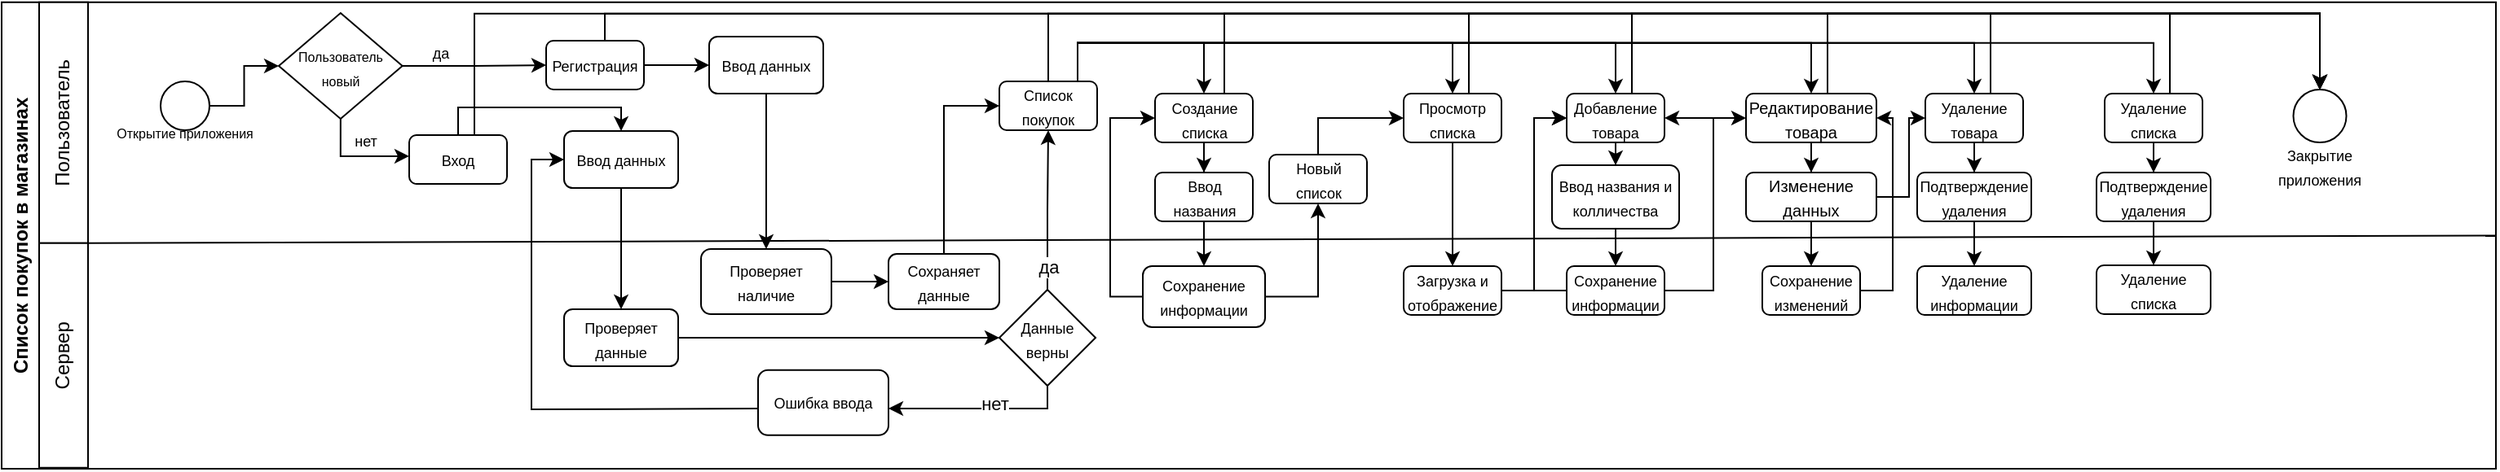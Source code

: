 <mxfile version="26.1.0">
  <diagram name="Page-1" id="2a216829-ef6e-dabb-86c1-c78162f3ba2b">
    <mxGraphModel dx="417" dy="505" grid="1" gridSize="10" guides="1" tooltips="1" connect="1" arrows="1" fold="1" page="1" pageScale="1" pageWidth="850" pageHeight="1100" background="none" math="0" shadow="0">
      <root>
        <mxCell id="0" />
        <mxCell id="1" parent="0" />
        <mxCell id="q75rT8eUtKFCvKkvTnT9-8" value="Список покупок в магазинах" style="swimlane;horizontal=0;whiteSpace=wrap;html=1;" parent="1" vertex="1">
          <mxGeometry x="210" y="753.38" width="1530" height="286.62" as="geometry" />
        </mxCell>
        <mxCell id="q75rT8eUtKFCvKkvTnT9-11" value="Пользователь" style="whiteSpace=wrap;html=1;rotation=-90;align=center;" parent="q75rT8eUtKFCvKkvTnT9-8" vertex="1">
          <mxGeometry x="-36" y="59" width="148" height="30" as="geometry" />
        </mxCell>
        <mxCell id="q75rT8eUtKFCvKkvTnT9-12" value="Сервер" style="whiteSpace=wrap;html=1;rotation=-90;" parent="q75rT8eUtKFCvKkvTnT9-8" vertex="1">
          <mxGeometry x="-31" y="202" width="138" height="30" as="geometry" />
        </mxCell>
        <mxCell id="q75rT8eUtKFCvKkvTnT9-13" value="" style="endArrow=none;html=1;rounded=0;exitX=0;exitY=1;exitDx=0;exitDy=0;entryX=1;entryY=0.5;entryDx=0;entryDy=0;" parent="q75rT8eUtKFCvKkvTnT9-8" target="q75rT8eUtKFCvKkvTnT9-8" edge="1" source="q75rT8eUtKFCvKkvTnT9-11">
          <mxGeometry width="50" height="50" relative="1" as="geometry">
            <mxPoint x="53.0" y="142" as="sourcePoint" />
            <mxPoint x="948.38" y="140.5" as="targetPoint" />
          </mxGeometry>
        </mxCell>
        <mxCell id="q75rT8eUtKFCvKkvTnT9-36" style="edgeStyle=orthogonalEdgeStyle;rounded=0;orthogonalLoop=1;jettySize=auto;html=1;entryX=0;entryY=0.5;entryDx=0;entryDy=0;" parent="q75rT8eUtKFCvKkvTnT9-8" source="q75rT8eUtKFCvKkvTnT9-14" target="q75rT8eUtKFCvKkvTnT9-33" edge="1">
          <mxGeometry relative="1" as="geometry" />
        </mxCell>
        <mxCell id="q75rT8eUtKFCvKkvTnT9-14" value="" style="ellipse;whiteSpace=wrap;html=1;aspect=fixed;" parent="q75rT8eUtKFCvKkvTnT9-8" vertex="1">
          <mxGeometry x="97.5" y="48.62" width="30" height="30" as="geometry" />
        </mxCell>
        <mxCell id="q75rT8eUtKFCvKkvTnT9-15" value="&lt;font style=&quot;font-size: 8px;&quot;&gt;Открытие приложения&lt;/font&gt;" style="text;html=1;align=center;verticalAlign=middle;whiteSpace=wrap;rounded=0;" parent="q75rT8eUtKFCvKkvTnT9-8" vertex="1">
          <mxGeometry x="60" y="70" width="105" height="20" as="geometry" />
        </mxCell>
        <mxCell id="q75rT8eUtKFCvKkvTnT9-21" value="" style="edgeStyle=orthogonalEdgeStyle;rounded=0;orthogonalLoop=1;jettySize=auto;html=1;" parent="q75rT8eUtKFCvKkvTnT9-8" source="q75rT8eUtKFCvKkvTnT9-16" target="q75rT8eUtKFCvKkvTnT9-20" edge="1">
          <mxGeometry relative="1" as="geometry" />
        </mxCell>
        <mxCell id="5jrLgaf3onoMuKUvjU_7-59" style="edgeStyle=orthogonalEdgeStyle;rounded=0;orthogonalLoop=1;jettySize=auto;html=1;entryX=0.5;entryY=0;entryDx=0;entryDy=0;" edge="1" parent="q75rT8eUtKFCvKkvTnT9-8" source="q75rT8eUtKFCvKkvTnT9-16" target="5jrLgaf3onoMuKUvjU_7-43">
          <mxGeometry relative="1" as="geometry">
            <Array as="points">
              <mxPoint x="370" y="7" />
              <mxPoint x="1422" y="7" />
            </Array>
          </mxGeometry>
        </mxCell>
        <mxCell id="q75rT8eUtKFCvKkvTnT9-16" value="&lt;font style=&quot;font-size: 9px;&quot;&gt;Регистрация&lt;/font&gt;" style="rounded=1;whiteSpace=wrap;html=1;" parent="q75rT8eUtKFCvKkvTnT9-8" vertex="1">
          <mxGeometry x="334" y="23.62" width="60" height="30" as="geometry" />
        </mxCell>
        <mxCell id="q75rT8eUtKFCvKkvTnT9-27" style="edgeStyle=orthogonalEdgeStyle;rounded=0;orthogonalLoop=1;jettySize=auto;html=1;entryX=0.5;entryY=0;entryDx=0;entryDy=0;" parent="q75rT8eUtKFCvKkvTnT9-8" source="q75rT8eUtKFCvKkvTnT9-17" target="q75rT8eUtKFCvKkvTnT9-25" edge="1">
          <mxGeometry relative="1" as="geometry">
            <Array as="points">
              <mxPoint x="280" y="64.62" />
              <mxPoint x="380" y="64.62" />
            </Array>
          </mxGeometry>
        </mxCell>
        <mxCell id="5jrLgaf3onoMuKUvjU_7-60" style="edgeStyle=orthogonalEdgeStyle;rounded=0;orthogonalLoop=1;jettySize=auto;html=1;entryX=0.5;entryY=0;entryDx=0;entryDy=0;" edge="1" parent="q75rT8eUtKFCvKkvTnT9-8" source="q75rT8eUtKFCvKkvTnT9-17" target="5jrLgaf3onoMuKUvjU_7-43">
          <mxGeometry relative="1" as="geometry">
            <Array as="points">
              <mxPoint x="290" y="7" />
              <mxPoint x="1422" y="7" />
            </Array>
          </mxGeometry>
        </mxCell>
        <mxCell id="q75rT8eUtKFCvKkvTnT9-17" value="&lt;font style=&quot;font-size: 9px;&quot;&gt;Вход&lt;/font&gt;" style="rounded=1;whiteSpace=wrap;html=1;" parent="q75rT8eUtKFCvKkvTnT9-8" vertex="1">
          <mxGeometry x="250" y="81.62" width="60" height="30" as="geometry" />
        </mxCell>
        <mxCell id="q75rT8eUtKFCvKkvTnT9-30" value="" style="edgeStyle=orthogonalEdgeStyle;rounded=0;orthogonalLoop=1;jettySize=auto;html=1;" parent="q75rT8eUtKFCvKkvTnT9-8" source="q75rT8eUtKFCvKkvTnT9-20" target="q75rT8eUtKFCvKkvTnT9-29" edge="1">
          <mxGeometry relative="1" as="geometry" />
        </mxCell>
        <mxCell id="q75rT8eUtKFCvKkvTnT9-20" value="&lt;font style=&quot;font-size: 9px;&quot;&gt;Ввод данных&lt;/font&gt;" style="whiteSpace=wrap;html=1;rounded=1;" parent="q75rT8eUtKFCvKkvTnT9-8" vertex="1">
          <mxGeometry x="434" y="21.12" width="70" height="35" as="geometry" />
        </mxCell>
        <mxCell id="q75rT8eUtKFCvKkvTnT9-32" style="edgeStyle=orthogonalEdgeStyle;rounded=0;orthogonalLoop=1;jettySize=auto;html=1;entryX=0.5;entryY=0;entryDx=0;entryDy=0;" parent="q75rT8eUtKFCvKkvTnT9-8" source="q75rT8eUtKFCvKkvTnT9-25" target="q75rT8eUtKFCvKkvTnT9-31" edge="1">
          <mxGeometry relative="1" as="geometry" />
        </mxCell>
        <mxCell id="q75rT8eUtKFCvKkvTnT9-25" value="&lt;font style=&quot;font-size: 9px;&quot;&gt;Ввод данных&lt;/font&gt;" style="whiteSpace=wrap;html=1;rounded=1;" parent="q75rT8eUtKFCvKkvTnT9-8" vertex="1">
          <mxGeometry x="345" y="79.12" width="70" height="35" as="geometry" />
        </mxCell>
        <mxCell id="q75rT8eUtKFCvKkvTnT9-42" value="" style="edgeStyle=orthogonalEdgeStyle;rounded=0;orthogonalLoop=1;jettySize=auto;html=1;" parent="q75rT8eUtKFCvKkvTnT9-8" source="q75rT8eUtKFCvKkvTnT9-29" target="q75rT8eUtKFCvKkvTnT9-41" edge="1">
          <mxGeometry relative="1" as="geometry" />
        </mxCell>
        <mxCell id="q75rT8eUtKFCvKkvTnT9-29" value="&lt;font style=&quot;font-size: 9px;&quot;&gt;Проверяет наличие&lt;/font&gt;" style="whiteSpace=wrap;html=1;rounded=1;" parent="q75rT8eUtKFCvKkvTnT9-8" vertex="1">
          <mxGeometry x="429" y="151.62" width="80" height="40" as="geometry" />
        </mxCell>
        <mxCell id="q75rT8eUtKFCvKkvTnT9-48" style="edgeStyle=orthogonalEdgeStyle;rounded=0;orthogonalLoop=1;jettySize=auto;html=1;entryX=0;entryY=0.5;entryDx=0;entryDy=0;" parent="q75rT8eUtKFCvKkvTnT9-8" source="q75rT8eUtKFCvKkvTnT9-31" target="q75rT8eUtKFCvKkvTnT9-46" edge="1">
          <mxGeometry relative="1" as="geometry" />
        </mxCell>
        <mxCell id="q75rT8eUtKFCvKkvTnT9-31" value="&lt;font style=&quot;font-size: 9px;&quot;&gt;Проверяет данные&lt;/font&gt;" style="whiteSpace=wrap;html=1;rounded=1;" parent="q75rT8eUtKFCvKkvTnT9-8" vertex="1">
          <mxGeometry x="345" y="188.62" width="70" height="35" as="geometry" />
        </mxCell>
        <mxCell id="q75rT8eUtKFCvKkvTnT9-37" style="edgeStyle=orthogonalEdgeStyle;rounded=0;orthogonalLoop=1;jettySize=auto;html=1;entryX=0;entryY=0.5;entryDx=0;entryDy=0;" parent="q75rT8eUtKFCvKkvTnT9-8" source="q75rT8eUtKFCvKkvTnT9-33" target="q75rT8eUtKFCvKkvTnT9-16" edge="1">
          <mxGeometry relative="1" as="geometry" />
        </mxCell>
        <mxCell id="q75rT8eUtKFCvKkvTnT9-38" value="&lt;font style=&quot;font-size: 9px;&quot;&gt;да&lt;/font&gt;" style="edgeLabel;html=1;align=center;verticalAlign=middle;resizable=0;points=[];" parent="q75rT8eUtKFCvKkvTnT9-37" vertex="1" connectable="0">
          <mxGeometry x="-0.812" y="2" relative="1" as="geometry">
            <mxPoint x="14" y="-7" as="offset" />
          </mxGeometry>
        </mxCell>
        <mxCell id="q75rT8eUtKFCvKkvTnT9-39" style="edgeStyle=orthogonalEdgeStyle;rounded=0;orthogonalLoop=1;jettySize=auto;html=1;entryX=0;entryY=0.433;entryDx=0;entryDy=0;entryPerimeter=0;exitX=0.5;exitY=1;exitDx=0;exitDy=0;" parent="q75rT8eUtKFCvKkvTnT9-8" source="q75rT8eUtKFCvKkvTnT9-33" target="q75rT8eUtKFCvKkvTnT9-17" edge="1">
          <mxGeometry relative="1" as="geometry">
            <mxPoint x="250" y="94.62" as="targetPoint" />
            <Array as="points">
              <mxPoint x="208" y="94.62" />
            </Array>
            <mxPoint x="205" y="74.62" as="sourcePoint" />
          </mxGeometry>
        </mxCell>
        <mxCell id="q75rT8eUtKFCvKkvTnT9-40" value="&lt;font style=&quot;font-size: 9px;&quot;&gt;нет&lt;/font&gt;" style="edgeLabel;html=1;align=center;verticalAlign=middle;resizable=0;points=[];" parent="q75rT8eUtKFCvKkvTnT9-39" vertex="1" connectable="0">
          <mxGeometry x="-0.441" relative="1" as="geometry">
            <mxPoint x="15" y="-5" as="offset" />
          </mxGeometry>
        </mxCell>
        <mxCell id="q75rT8eUtKFCvKkvTnT9-33" value="&lt;font style=&quot;font-size: 8px;&quot;&gt;Пользователь новый&lt;/font&gt;" style="rhombus;whiteSpace=wrap;html=1;" parent="q75rT8eUtKFCvKkvTnT9-8" vertex="1">
          <mxGeometry x="170" y="6.62" width="75.83" height="65" as="geometry" />
        </mxCell>
        <mxCell id="q75rT8eUtKFCvKkvTnT9-44" value="" style="edgeStyle=orthogonalEdgeStyle;rounded=0;orthogonalLoop=1;jettySize=auto;html=1;entryX=0;entryY=0.5;entryDx=0;entryDy=0;" parent="q75rT8eUtKFCvKkvTnT9-8" source="q75rT8eUtKFCvKkvTnT9-41" target="q75rT8eUtKFCvKkvTnT9-43" edge="1">
          <mxGeometry relative="1" as="geometry" />
        </mxCell>
        <mxCell id="q75rT8eUtKFCvKkvTnT9-41" value="&lt;font style=&quot;font-size: 9px;&quot;&gt;Сохраняет данные&lt;/font&gt;" style="whiteSpace=wrap;html=1;rounded=1;" parent="q75rT8eUtKFCvKkvTnT9-8" vertex="1">
          <mxGeometry x="544" y="154.62" width="68" height="34" as="geometry" />
        </mxCell>
        <mxCell id="5jrLgaf3onoMuKUvjU_7-11" style="edgeStyle=orthogonalEdgeStyle;rounded=0;orthogonalLoop=1;jettySize=auto;html=1;entryX=0.5;entryY=0;entryDx=0;entryDy=0;exitX=0.5;exitY=0;exitDx=0;exitDy=0;" edge="1" parent="q75rT8eUtKFCvKkvTnT9-8" source="q75rT8eUtKFCvKkvTnT9-43" target="q75rT8eUtKFCvKkvTnT9-53">
          <mxGeometry relative="1" as="geometry">
            <Array as="points">
              <mxPoint x="660" y="49" />
              <mxPoint x="660" y="25" />
              <mxPoint x="738" y="25" />
            </Array>
          </mxGeometry>
        </mxCell>
        <mxCell id="5jrLgaf3onoMuKUvjU_7-12" style="edgeStyle=orthogonalEdgeStyle;rounded=0;orthogonalLoop=1;jettySize=auto;html=1;entryX=0.5;entryY=0;entryDx=0;entryDy=0;" edge="1" parent="q75rT8eUtKFCvKkvTnT9-8" source="q75rT8eUtKFCvKkvTnT9-43" target="q75rT8eUtKFCvKkvTnT9-54">
          <mxGeometry relative="1" as="geometry">
            <Array as="points">
              <mxPoint x="660" y="25" />
              <mxPoint x="890" y="25" />
            </Array>
          </mxGeometry>
        </mxCell>
        <mxCell id="5jrLgaf3onoMuKUvjU_7-16" style="edgeStyle=orthogonalEdgeStyle;rounded=0;orthogonalLoop=1;jettySize=auto;html=1;entryX=0.5;entryY=0;entryDx=0;entryDy=0;" edge="1" parent="q75rT8eUtKFCvKkvTnT9-8" source="q75rT8eUtKFCvKkvTnT9-43" target="q75rT8eUtKFCvKkvTnT9-55">
          <mxGeometry relative="1" as="geometry">
            <Array as="points">
              <mxPoint x="660" y="25" />
              <mxPoint x="990" y="25" />
            </Array>
          </mxGeometry>
        </mxCell>
        <mxCell id="5jrLgaf3onoMuKUvjU_7-21" style="edgeStyle=orthogonalEdgeStyle;rounded=0;orthogonalLoop=1;jettySize=auto;html=1;entryX=0.5;entryY=0;entryDx=0;entryDy=0;" edge="1" parent="q75rT8eUtKFCvKkvTnT9-8" source="q75rT8eUtKFCvKkvTnT9-43" target="q75rT8eUtKFCvKkvTnT9-56">
          <mxGeometry relative="1" as="geometry">
            <Array as="points">
              <mxPoint x="660" y="25" />
              <mxPoint x="1110" y="25" />
            </Array>
          </mxGeometry>
        </mxCell>
        <mxCell id="5jrLgaf3onoMuKUvjU_7-22" style="edgeStyle=orthogonalEdgeStyle;rounded=0;orthogonalLoop=1;jettySize=auto;html=1;entryX=0.5;entryY=0;entryDx=0;entryDy=0;" edge="1" parent="q75rT8eUtKFCvKkvTnT9-8" source="q75rT8eUtKFCvKkvTnT9-43" target="q75rT8eUtKFCvKkvTnT9-57">
          <mxGeometry relative="1" as="geometry">
            <Array as="points">
              <mxPoint x="660" y="25" />
              <mxPoint x="1210" y="25" />
            </Array>
          </mxGeometry>
        </mxCell>
        <mxCell id="5jrLgaf3onoMuKUvjU_7-23" style="edgeStyle=orthogonalEdgeStyle;rounded=0;orthogonalLoop=1;jettySize=auto;html=1;entryX=0.5;entryY=0;entryDx=0;entryDy=0;" edge="1" parent="q75rT8eUtKFCvKkvTnT9-8" source="q75rT8eUtKFCvKkvTnT9-43" target="q75rT8eUtKFCvKkvTnT9-58">
          <mxGeometry relative="1" as="geometry">
            <Array as="points">
              <mxPoint x="660" y="25" />
              <mxPoint x="1320" y="25" />
            </Array>
          </mxGeometry>
        </mxCell>
        <mxCell id="5jrLgaf3onoMuKUvjU_7-58" style="edgeStyle=orthogonalEdgeStyle;rounded=0;orthogonalLoop=1;jettySize=auto;html=1;entryX=0.5;entryY=0;entryDx=0;entryDy=0;" edge="1" parent="q75rT8eUtKFCvKkvTnT9-8" source="q75rT8eUtKFCvKkvTnT9-43" target="5jrLgaf3onoMuKUvjU_7-43">
          <mxGeometry relative="1" as="geometry">
            <Array as="points">
              <mxPoint x="642" y="7" />
              <mxPoint x="1422" y="7" />
            </Array>
          </mxGeometry>
        </mxCell>
        <mxCell id="q75rT8eUtKFCvKkvTnT9-43" value="&lt;font style=&quot;font-size: 9px;&quot;&gt;Список покупок&lt;/font&gt;" style="whiteSpace=wrap;html=1;rounded=1;" parent="q75rT8eUtKFCvKkvTnT9-8" vertex="1">
          <mxGeometry x="612" y="48.62" width="60" height="30" as="geometry" />
        </mxCell>
        <mxCell id="q75rT8eUtKFCvKkvTnT9-49" style="edgeStyle=orthogonalEdgeStyle;rounded=0;orthogonalLoop=1;jettySize=auto;html=1;entryX=0.5;entryY=1;entryDx=0;entryDy=0;" parent="q75rT8eUtKFCvKkvTnT9-8" source="q75rT8eUtKFCvKkvTnT9-46" target="q75rT8eUtKFCvKkvTnT9-43" edge="1">
          <mxGeometry relative="1" as="geometry" />
        </mxCell>
        <mxCell id="q75rT8eUtKFCvKkvTnT9-50" value="да" style="edgeLabel;html=1;align=center;verticalAlign=middle;resizable=0;points=[];" parent="q75rT8eUtKFCvKkvTnT9-49" vertex="1" connectable="0">
          <mxGeometry x="-0.302" y="1" relative="1" as="geometry">
            <mxPoint x="1" y="20" as="offset" />
          </mxGeometry>
        </mxCell>
        <mxCell id="5jrLgaf3onoMuKUvjU_7-2" style="edgeStyle=orthogonalEdgeStyle;rounded=0;orthogonalLoop=1;jettySize=auto;html=1;entryX=1;entryY=0.5;entryDx=0;entryDy=0;exitX=0.5;exitY=1;exitDx=0;exitDy=0;" edge="1" parent="q75rT8eUtKFCvKkvTnT9-8" source="q75rT8eUtKFCvKkvTnT9-46">
          <mxGeometry relative="1" as="geometry">
            <mxPoint x="544" y="249.62" as="targetPoint" />
            <Array as="points">
              <mxPoint x="642" y="249.62" />
            </Array>
          </mxGeometry>
        </mxCell>
        <mxCell id="5jrLgaf3onoMuKUvjU_7-3" value="нет" style="edgeLabel;html=1;align=center;verticalAlign=middle;resizable=0;points=[];" vertex="1" connectable="0" parent="5jrLgaf3onoMuKUvjU_7-2">
          <mxGeometry x="-0.166" y="-3" relative="1" as="geometry">
            <mxPoint as="offset" />
          </mxGeometry>
        </mxCell>
        <mxCell id="q75rT8eUtKFCvKkvTnT9-46" value="&lt;font style=&quot;font-size: 9px;&quot;&gt;Данные верны&lt;/font&gt;" style="rhombus;whiteSpace=wrap;html=1;" parent="q75rT8eUtKFCvKkvTnT9-8" vertex="1">
          <mxGeometry x="612" y="176.62" width="59" height="59" as="geometry" />
        </mxCell>
        <mxCell id="5jrLgaf3onoMuKUvjU_7-38" style="edgeStyle=orthogonalEdgeStyle;rounded=0;orthogonalLoop=1;jettySize=auto;html=1;" edge="1" parent="q75rT8eUtKFCvKkvTnT9-8" source="q75rT8eUtKFCvKkvTnT9-53" target="5jrLgaf3onoMuKUvjU_7-37">
          <mxGeometry relative="1" as="geometry" />
        </mxCell>
        <mxCell id="5jrLgaf3onoMuKUvjU_7-57" style="edgeStyle=orthogonalEdgeStyle;rounded=0;orthogonalLoop=1;jettySize=auto;html=1;entryX=0.5;entryY=0;entryDx=0;entryDy=0;" edge="1" parent="q75rT8eUtKFCvKkvTnT9-8" source="q75rT8eUtKFCvKkvTnT9-53" target="5jrLgaf3onoMuKUvjU_7-43">
          <mxGeometry relative="1" as="geometry">
            <Array as="points">
              <mxPoint x="750" y="7" />
              <mxPoint x="1422" y="7" />
            </Array>
          </mxGeometry>
        </mxCell>
        <mxCell id="q75rT8eUtKFCvKkvTnT9-53" value="&lt;font style=&quot;font-size: 9px;&quot;&gt;Создание списка&lt;/font&gt;" style="whiteSpace=wrap;html=1;rounded=1;" parent="q75rT8eUtKFCvKkvTnT9-8" vertex="1">
          <mxGeometry x="707.5" y="56.12" width="60" height="30" as="geometry" />
        </mxCell>
        <mxCell id="5jrLgaf3onoMuKUvjU_7-4" style="edgeStyle=orthogonalEdgeStyle;rounded=0;orthogonalLoop=1;jettySize=auto;html=1;entryX=0;entryY=0.5;entryDx=0;entryDy=0;" edge="1" parent="q75rT8eUtKFCvKkvTnT9-8" target="q75rT8eUtKFCvKkvTnT9-25">
          <mxGeometry relative="1" as="geometry">
            <mxPoint x="464" y="249.654" as="sourcePoint" />
          </mxGeometry>
        </mxCell>
        <mxCell id="5jrLgaf3onoMuKUvjU_7-1" value="&lt;font style=&quot;font-size: 9px;&quot;&gt;Ошибка ввода&lt;/font&gt;" style="rounded=1;whiteSpace=wrap;html=1;" vertex="1" parent="q75rT8eUtKFCvKkvTnT9-8">
          <mxGeometry x="464" y="226" width="80" height="40" as="geometry" />
        </mxCell>
        <mxCell id="5jrLgaf3onoMuKUvjU_7-9" style="edgeStyle=orthogonalEdgeStyle;rounded=0;orthogonalLoop=1;jettySize=auto;html=1;entryX=0.5;entryY=1;entryDx=0;entryDy=0;" edge="1" parent="q75rT8eUtKFCvKkvTnT9-8" source="5jrLgaf3onoMuKUvjU_7-5" target="5jrLgaf3onoMuKUvjU_7-8">
          <mxGeometry relative="1" as="geometry" />
        </mxCell>
        <mxCell id="5jrLgaf3onoMuKUvjU_7-49" style="edgeStyle=orthogonalEdgeStyle;rounded=0;orthogonalLoop=1;jettySize=auto;html=1;entryX=0;entryY=0.5;entryDx=0;entryDy=0;exitX=0;exitY=0.5;exitDx=0;exitDy=0;" edge="1" parent="q75rT8eUtKFCvKkvTnT9-8" source="5jrLgaf3onoMuKUvjU_7-5" target="q75rT8eUtKFCvKkvTnT9-53">
          <mxGeometry relative="1" as="geometry" />
        </mxCell>
        <mxCell id="5jrLgaf3onoMuKUvjU_7-5" value="&lt;font style=&quot;font-size: 9px;&quot;&gt;Сохранение информации&lt;/font&gt;" style="whiteSpace=wrap;html=1;rounded=1;" vertex="1" parent="q75rT8eUtKFCvKkvTnT9-8">
          <mxGeometry x="700" y="162.12" width="75" height="37.5" as="geometry" />
        </mxCell>
        <mxCell id="5jrLgaf3onoMuKUvjU_7-32" style="edgeStyle=orthogonalEdgeStyle;rounded=0;orthogonalLoop=1;jettySize=auto;html=1;entryX=0;entryY=0.5;entryDx=0;entryDy=0;exitX=0.5;exitY=0;exitDx=0;exitDy=0;" edge="1" parent="q75rT8eUtKFCvKkvTnT9-8" source="5jrLgaf3onoMuKUvjU_7-8" target="q75rT8eUtKFCvKkvTnT9-54">
          <mxGeometry relative="1" as="geometry" />
        </mxCell>
        <mxCell id="5jrLgaf3onoMuKUvjU_7-8" value="&lt;font style=&quot;font-size: 9px;&quot;&gt;Новый список&lt;/font&gt;" style="whiteSpace=wrap;html=1;rounded=1;" vertex="1" parent="q75rT8eUtKFCvKkvTnT9-8">
          <mxGeometry x="777.5" y="93.62" width="60" height="30" as="geometry" />
        </mxCell>
        <mxCell id="5jrLgaf3onoMuKUvjU_7-13" style="edgeStyle=orthogonalEdgeStyle;rounded=0;orthogonalLoop=1;jettySize=auto;html=1;entryX=0.5;entryY=0;entryDx=0;entryDy=0;" edge="1" parent="q75rT8eUtKFCvKkvTnT9-8" source="q75rT8eUtKFCvKkvTnT9-54" target="5jrLgaf3onoMuKUvjU_7-10">
          <mxGeometry relative="1" as="geometry" />
        </mxCell>
        <mxCell id="5jrLgaf3onoMuKUvjU_7-56" style="edgeStyle=orthogonalEdgeStyle;rounded=0;orthogonalLoop=1;jettySize=auto;html=1;entryX=0.5;entryY=0;entryDx=0;entryDy=0;" edge="1" parent="q75rT8eUtKFCvKkvTnT9-8" source="q75rT8eUtKFCvKkvTnT9-54" target="5jrLgaf3onoMuKUvjU_7-43">
          <mxGeometry relative="1" as="geometry">
            <Array as="points">
              <mxPoint x="900" y="7" />
              <mxPoint x="1422" y="7" />
            </Array>
          </mxGeometry>
        </mxCell>
        <mxCell id="q75rT8eUtKFCvKkvTnT9-54" value="&lt;font style=&quot;font-size: 9px;&quot;&gt;Просмотр списка&lt;/font&gt;" style="whiteSpace=wrap;html=1;rounded=1;" parent="q75rT8eUtKFCvKkvTnT9-8" vertex="1">
          <mxGeometry x="860" y="56.12" width="60" height="30" as="geometry" />
        </mxCell>
        <mxCell id="5jrLgaf3onoMuKUvjU_7-40" style="edgeStyle=orthogonalEdgeStyle;rounded=0;orthogonalLoop=1;jettySize=auto;html=1;entryX=0;entryY=0.5;entryDx=0;entryDy=0;" edge="1" parent="q75rT8eUtKFCvKkvTnT9-8" source="5jrLgaf3onoMuKUvjU_7-10" target="q75rT8eUtKFCvKkvTnT9-55">
          <mxGeometry relative="1" as="geometry" />
        </mxCell>
        <mxCell id="5jrLgaf3onoMuKUvjU_7-10" value="&lt;font style=&quot;font-size: 9px;&quot;&gt;Загрузка и отображение&lt;/font&gt;" style="whiteSpace=wrap;html=1;rounded=1;" vertex="1" parent="q75rT8eUtKFCvKkvTnT9-8">
          <mxGeometry x="860" y="162.12" width="60" height="30" as="geometry" />
        </mxCell>
        <mxCell id="5jrLgaf3onoMuKUvjU_7-35" style="edgeStyle=orthogonalEdgeStyle;rounded=0;orthogonalLoop=1;jettySize=auto;html=1;entryX=0.5;entryY=0;entryDx=0;entryDy=0;" edge="1" parent="q75rT8eUtKFCvKkvTnT9-8" source="q75rT8eUtKFCvKkvTnT9-55" target="5jrLgaf3onoMuKUvjU_7-34">
          <mxGeometry relative="1" as="geometry" />
        </mxCell>
        <mxCell id="5jrLgaf3onoMuKUvjU_7-55" style="edgeStyle=orthogonalEdgeStyle;rounded=0;orthogonalLoop=1;jettySize=auto;html=1;entryX=0.5;entryY=0;entryDx=0;entryDy=0;" edge="1" parent="q75rT8eUtKFCvKkvTnT9-8" source="q75rT8eUtKFCvKkvTnT9-55" target="5jrLgaf3onoMuKUvjU_7-43">
          <mxGeometry relative="1" as="geometry">
            <Array as="points">
              <mxPoint x="1000" y="7" />
              <mxPoint x="1422" y="7" />
            </Array>
          </mxGeometry>
        </mxCell>
        <mxCell id="q75rT8eUtKFCvKkvTnT9-55" value="&lt;font style=&quot;font-size: 9px;&quot;&gt;Добавление товара&lt;/font&gt;" style="whiteSpace=wrap;html=1;rounded=1;" parent="q75rT8eUtKFCvKkvTnT9-8" vertex="1">
          <mxGeometry x="960" y="56.12" width="60" height="30" as="geometry" />
        </mxCell>
        <mxCell id="5jrLgaf3onoMuKUvjU_7-41" style="edgeStyle=orthogonalEdgeStyle;rounded=0;orthogonalLoop=1;jettySize=auto;html=1;entryX=0;entryY=0.5;entryDx=0;entryDy=0;" edge="1" parent="q75rT8eUtKFCvKkvTnT9-8" source="5jrLgaf3onoMuKUvjU_7-14" target="q75rT8eUtKFCvKkvTnT9-56">
          <mxGeometry relative="1" as="geometry">
            <Array as="points">
              <mxPoint x="1050" y="177.62" />
              <mxPoint x="1050" y="71.62" />
            </Array>
          </mxGeometry>
        </mxCell>
        <mxCell id="5jrLgaf3onoMuKUvjU_7-46" style="edgeStyle=orthogonalEdgeStyle;rounded=0;orthogonalLoop=1;jettySize=auto;html=1;entryX=1;entryY=0.5;entryDx=0;entryDy=0;" edge="1" parent="q75rT8eUtKFCvKkvTnT9-8" source="5jrLgaf3onoMuKUvjU_7-14" target="q75rT8eUtKFCvKkvTnT9-55">
          <mxGeometry relative="1" as="geometry">
            <Array as="points">
              <mxPoint x="1050" y="177.62" />
              <mxPoint x="1050" y="71.62" />
            </Array>
          </mxGeometry>
        </mxCell>
        <mxCell id="5jrLgaf3onoMuKUvjU_7-50" style="edgeStyle=orthogonalEdgeStyle;rounded=0;orthogonalLoop=1;jettySize=auto;html=1;entryX=0;entryY=0.5;entryDx=0;entryDy=0;exitX=0;exitY=0.5;exitDx=0;exitDy=0;" edge="1" parent="q75rT8eUtKFCvKkvTnT9-8" source="5jrLgaf3onoMuKUvjU_7-14" target="q75rT8eUtKFCvKkvTnT9-55">
          <mxGeometry relative="1" as="geometry">
            <Array as="points">
              <mxPoint x="940" y="176.62" />
              <mxPoint x="940" y="71.62" />
            </Array>
          </mxGeometry>
        </mxCell>
        <mxCell id="5jrLgaf3onoMuKUvjU_7-14" value="&lt;font style=&quot;font-size: 9px;&quot;&gt;Сохранение информации&lt;/font&gt;" style="whiteSpace=wrap;html=1;rounded=1;" vertex="1" parent="q75rT8eUtKFCvKkvTnT9-8">
          <mxGeometry x="960" y="162.12" width="60" height="30" as="geometry" />
        </mxCell>
        <mxCell id="5jrLgaf3onoMuKUvjU_7-18" style="edgeStyle=orthogonalEdgeStyle;rounded=0;orthogonalLoop=1;jettySize=auto;html=1;entryX=0.5;entryY=0;entryDx=0;entryDy=0;" edge="1" parent="q75rT8eUtKFCvKkvTnT9-8" source="q75rT8eUtKFCvKkvTnT9-56" target="5jrLgaf3onoMuKUvjU_7-17">
          <mxGeometry relative="1" as="geometry" />
        </mxCell>
        <mxCell id="5jrLgaf3onoMuKUvjU_7-54" style="edgeStyle=orthogonalEdgeStyle;rounded=0;orthogonalLoop=1;jettySize=auto;html=1;entryX=0.5;entryY=0;entryDx=0;entryDy=0;" edge="1" parent="q75rT8eUtKFCvKkvTnT9-8" source="q75rT8eUtKFCvKkvTnT9-56" target="5jrLgaf3onoMuKUvjU_7-43">
          <mxGeometry relative="1" as="geometry">
            <Array as="points">
              <mxPoint x="1120" y="7" />
              <mxPoint x="1422" y="7" />
            </Array>
          </mxGeometry>
        </mxCell>
        <mxCell id="q75rT8eUtKFCvKkvTnT9-56" value="&lt;font size=&quot;1&quot;&gt;Редактирование товара&lt;/font&gt;" style="whiteSpace=wrap;html=1;rounded=1;" parent="q75rT8eUtKFCvKkvTnT9-8" vertex="1">
          <mxGeometry x="1070" y="56.12" width="80" height="30" as="geometry" />
        </mxCell>
        <mxCell id="5jrLgaf3onoMuKUvjU_7-20" style="edgeStyle=orthogonalEdgeStyle;rounded=0;orthogonalLoop=1;jettySize=auto;html=1;entryX=0.5;entryY=0;entryDx=0;entryDy=0;" edge="1" parent="q75rT8eUtKFCvKkvTnT9-8" source="5jrLgaf3onoMuKUvjU_7-17" target="5jrLgaf3onoMuKUvjU_7-19">
          <mxGeometry relative="1" as="geometry" />
        </mxCell>
        <mxCell id="5jrLgaf3onoMuKUvjU_7-48" style="edgeStyle=orthogonalEdgeStyle;rounded=0;orthogonalLoop=1;jettySize=auto;html=1;entryX=0;entryY=0.5;entryDx=0;entryDy=0;" edge="1" parent="q75rT8eUtKFCvKkvTnT9-8" source="5jrLgaf3onoMuKUvjU_7-17" target="q75rT8eUtKFCvKkvTnT9-57">
          <mxGeometry relative="1" as="geometry">
            <Array as="points">
              <mxPoint x="1170" y="119.62" />
              <mxPoint x="1170" y="71.62" />
            </Array>
          </mxGeometry>
        </mxCell>
        <mxCell id="5jrLgaf3onoMuKUvjU_7-17" value="&lt;font size=&quot;1&quot;&gt;Изменение данных&lt;/font&gt;" style="whiteSpace=wrap;html=1;rounded=1;" vertex="1" parent="q75rT8eUtKFCvKkvTnT9-8">
          <mxGeometry x="1070" y="104.62" width="80" height="30" as="geometry" />
        </mxCell>
        <mxCell id="5jrLgaf3onoMuKUvjU_7-51" style="edgeStyle=orthogonalEdgeStyle;rounded=0;orthogonalLoop=1;jettySize=auto;html=1;entryX=1;entryY=0.5;entryDx=0;entryDy=0;exitX=1;exitY=0.5;exitDx=0;exitDy=0;" edge="1" parent="q75rT8eUtKFCvKkvTnT9-8" source="5jrLgaf3onoMuKUvjU_7-19" target="q75rT8eUtKFCvKkvTnT9-56">
          <mxGeometry relative="1" as="geometry">
            <Array as="points">
              <mxPoint x="1160" y="177.62" />
              <mxPoint x="1160" y="71.62" />
            </Array>
          </mxGeometry>
        </mxCell>
        <mxCell id="5jrLgaf3onoMuKUvjU_7-19" value="&lt;font style=&quot;font-size: 9px;&quot;&gt;Сохранение изменений&lt;/font&gt;" style="whiteSpace=wrap;html=1;rounded=1;" vertex="1" parent="q75rT8eUtKFCvKkvTnT9-8">
          <mxGeometry x="1080" y="162.12" width="60" height="30" as="geometry" />
        </mxCell>
        <mxCell id="5jrLgaf3onoMuKUvjU_7-26" style="edgeStyle=orthogonalEdgeStyle;rounded=0;orthogonalLoop=1;jettySize=auto;html=1;entryX=0.5;entryY=0;entryDx=0;entryDy=0;" edge="1" parent="q75rT8eUtKFCvKkvTnT9-8" source="q75rT8eUtKFCvKkvTnT9-57" target="5jrLgaf3onoMuKUvjU_7-24">
          <mxGeometry relative="1" as="geometry" />
        </mxCell>
        <mxCell id="5jrLgaf3onoMuKUvjU_7-53" style="edgeStyle=orthogonalEdgeStyle;rounded=0;orthogonalLoop=1;jettySize=auto;html=1;entryX=0.5;entryY=0;entryDx=0;entryDy=0;exitX=0.5;exitY=0;exitDx=0;exitDy=0;" edge="1" parent="q75rT8eUtKFCvKkvTnT9-8" source="q75rT8eUtKFCvKkvTnT9-57" target="5jrLgaf3onoMuKUvjU_7-43">
          <mxGeometry relative="1" as="geometry">
            <Array as="points">
              <mxPoint x="1220" y="56" />
              <mxPoint x="1220" y="7" />
              <mxPoint x="1422" y="7" />
            </Array>
          </mxGeometry>
        </mxCell>
        <mxCell id="q75rT8eUtKFCvKkvTnT9-57" value="&lt;font style=&quot;font-size: 9px;&quot;&gt;Удаление товара&lt;/font&gt;" style="whiteSpace=wrap;html=1;rounded=1;" parent="q75rT8eUtKFCvKkvTnT9-8" vertex="1">
          <mxGeometry x="1180" y="56.12" width="60" height="30" as="geometry" />
        </mxCell>
        <mxCell id="5jrLgaf3onoMuKUvjU_7-30" style="edgeStyle=orthogonalEdgeStyle;rounded=0;orthogonalLoop=1;jettySize=auto;html=1;entryX=0.5;entryY=0;entryDx=0;entryDy=0;" edge="1" parent="q75rT8eUtKFCvKkvTnT9-8" source="q75rT8eUtKFCvKkvTnT9-58" target="5jrLgaf3onoMuKUvjU_7-28">
          <mxGeometry relative="1" as="geometry" />
        </mxCell>
        <mxCell id="5jrLgaf3onoMuKUvjU_7-52" style="edgeStyle=orthogonalEdgeStyle;rounded=0;orthogonalLoop=1;jettySize=auto;html=1;entryX=0.5;entryY=0;entryDx=0;entryDy=0;exitX=0.5;exitY=0;exitDx=0;exitDy=0;" edge="1" parent="q75rT8eUtKFCvKkvTnT9-8" source="q75rT8eUtKFCvKkvTnT9-58" target="5jrLgaf3onoMuKUvjU_7-43">
          <mxGeometry relative="1" as="geometry">
            <Array as="points">
              <mxPoint x="1330" y="56" />
              <mxPoint x="1330" y="7" />
              <mxPoint x="1422" y="7" />
            </Array>
          </mxGeometry>
        </mxCell>
        <mxCell id="q75rT8eUtKFCvKkvTnT9-58" value="&lt;font style=&quot;font-size: 9px;&quot;&gt;Удаление списка&lt;/font&gt;" style="whiteSpace=wrap;html=1;rounded=1;" parent="q75rT8eUtKFCvKkvTnT9-8" vertex="1">
          <mxGeometry x="1290" y="56.12" width="60" height="30" as="geometry" />
        </mxCell>
        <mxCell id="5jrLgaf3onoMuKUvjU_7-27" style="edgeStyle=orthogonalEdgeStyle;rounded=0;orthogonalLoop=1;jettySize=auto;html=1;entryX=0.5;entryY=0;entryDx=0;entryDy=0;" edge="1" parent="q75rT8eUtKFCvKkvTnT9-8" source="5jrLgaf3onoMuKUvjU_7-24" target="5jrLgaf3onoMuKUvjU_7-25">
          <mxGeometry relative="1" as="geometry" />
        </mxCell>
        <mxCell id="5jrLgaf3onoMuKUvjU_7-24" value="&lt;font style=&quot;font-size: 9px;&quot;&gt;Подтверждение удаления&lt;/font&gt;" style="whiteSpace=wrap;html=1;rounded=1;" vertex="1" parent="q75rT8eUtKFCvKkvTnT9-8">
          <mxGeometry x="1175" y="104.62" width="70" height="30" as="geometry" />
        </mxCell>
        <mxCell id="5jrLgaf3onoMuKUvjU_7-25" value="&lt;font style=&quot;font-size: 9px;&quot;&gt;Удаление информации&lt;/font&gt;" style="whiteSpace=wrap;html=1;rounded=1;" vertex="1" parent="q75rT8eUtKFCvKkvTnT9-8">
          <mxGeometry x="1175" y="162.12" width="70" height="30" as="geometry" />
        </mxCell>
        <mxCell id="5jrLgaf3onoMuKUvjU_7-31" style="edgeStyle=orthogonalEdgeStyle;rounded=0;orthogonalLoop=1;jettySize=auto;html=1;entryX=0.5;entryY=0;entryDx=0;entryDy=0;" edge="1" parent="q75rT8eUtKFCvKkvTnT9-8" source="5jrLgaf3onoMuKUvjU_7-28" target="5jrLgaf3onoMuKUvjU_7-29">
          <mxGeometry relative="1" as="geometry" />
        </mxCell>
        <mxCell id="5jrLgaf3onoMuKUvjU_7-28" value="&lt;font style=&quot;font-size: 9px;&quot;&gt;Подтверждение удаления&lt;/font&gt;" style="whiteSpace=wrap;html=1;rounded=1;" vertex="1" parent="q75rT8eUtKFCvKkvTnT9-8">
          <mxGeometry x="1285" y="104.62" width="70" height="30" as="geometry" />
        </mxCell>
        <mxCell id="5jrLgaf3onoMuKUvjU_7-29" value="&lt;font style=&quot;font-size: 9px;&quot;&gt;Удаление списка&lt;/font&gt;" style="whiteSpace=wrap;html=1;rounded=1;" vertex="1" parent="q75rT8eUtKFCvKkvTnT9-8">
          <mxGeometry x="1285" y="161.62" width="70" height="30" as="geometry" />
        </mxCell>
        <mxCell id="5jrLgaf3onoMuKUvjU_7-36" style="edgeStyle=orthogonalEdgeStyle;rounded=0;orthogonalLoop=1;jettySize=auto;html=1;entryX=0.5;entryY=0;entryDx=0;entryDy=0;" edge="1" parent="q75rT8eUtKFCvKkvTnT9-8" source="5jrLgaf3onoMuKUvjU_7-34" target="5jrLgaf3onoMuKUvjU_7-14">
          <mxGeometry relative="1" as="geometry" />
        </mxCell>
        <mxCell id="5jrLgaf3onoMuKUvjU_7-34" value="&lt;font style=&quot;font-size: 9px;&quot;&gt;Ввод названия и колличества&lt;/font&gt;" style="whiteSpace=wrap;html=1;rounded=1;" vertex="1" parent="q75rT8eUtKFCvKkvTnT9-8">
          <mxGeometry x="951" y="100.12" width="78" height="39" as="geometry" />
        </mxCell>
        <mxCell id="5jrLgaf3onoMuKUvjU_7-39" style="edgeStyle=orthogonalEdgeStyle;rounded=0;orthogonalLoop=1;jettySize=auto;html=1;entryX=0.5;entryY=0;entryDx=0;entryDy=0;" edge="1" parent="q75rT8eUtKFCvKkvTnT9-8" source="5jrLgaf3onoMuKUvjU_7-37" target="5jrLgaf3onoMuKUvjU_7-5">
          <mxGeometry relative="1" as="geometry" />
        </mxCell>
        <mxCell id="5jrLgaf3onoMuKUvjU_7-37" value="&lt;font style=&quot;font-size: 9px;&quot;&gt;Ввод названия&lt;/font&gt;" style="whiteSpace=wrap;html=1;rounded=1;" vertex="1" parent="q75rT8eUtKFCvKkvTnT9-8">
          <mxGeometry x="707.5" y="104.62" width="60" height="30" as="geometry" />
        </mxCell>
        <mxCell id="5jrLgaf3onoMuKUvjU_7-43" value="" style="ellipse;whiteSpace=wrap;html=1;aspect=fixed;" vertex="1" parent="q75rT8eUtKFCvKkvTnT9-8">
          <mxGeometry x="1405.75" y="53.62" width="32.5" height="32.5" as="geometry" />
        </mxCell>
        <mxCell id="5jrLgaf3onoMuKUvjU_7-44" value="&lt;font style=&quot;font-size: 9px;&quot;&gt;Закрытие приложения&lt;/font&gt;" style="text;html=1;align=center;verticalAlign=middle;whiteSpace=wrap;rounded=0;" vertex="1" parent="q75rT8eUtKFCvKkvTnT9-8">
          <mxGeometry x="1392" y="87.62" width="60" height="26" as="geometry" />
        </mxCell>
      </root>
    </mxGraphModel>
  </diagram>
</mxfile>
